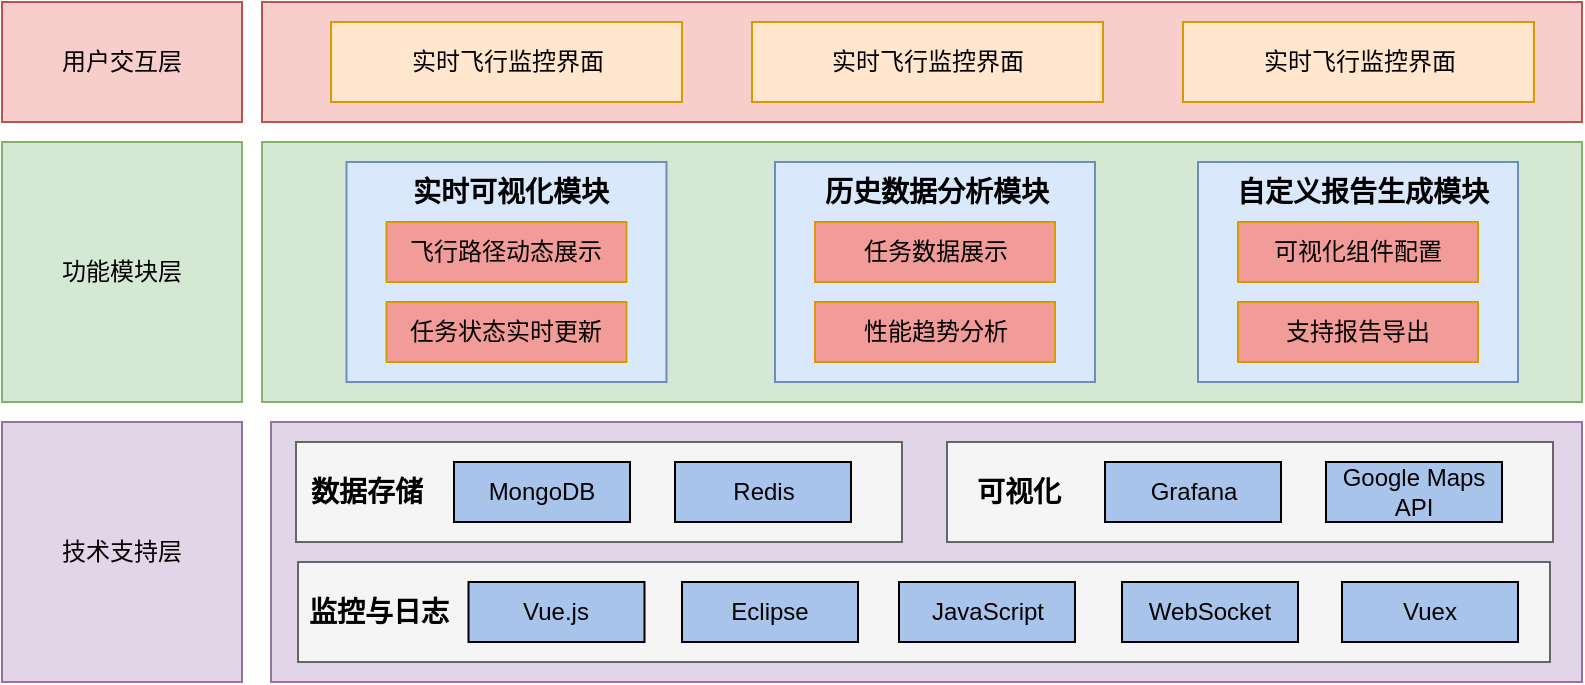 <mxfile version="25.0.3">
  <diagram name="第 1 页" id="17-SALPNsmWPgyNgZcLt">
    <mxGraphModel dx="869" dy="718" grid="1" gridSize="10" guides="1" tooltips="1" connect="1" arrows="1" fold="1" page="1" pageScale="1" pageWidth="827" pageHeight="1169" math="0" shadow="0">
      <root>
        <mxCell id="0" />
        <mxCell id="1" parent="0" />
        <mxCell id="XlSUuOUZiyemOy3n9_np-1" value="" style="rounded=0;whiteSpace=wrap;html=1;fillColor=#d5e8d4;strokeColor=#82b366;" vertex="1" parent="1">
          <mxGeometry x="170" y="110" width="660" height="130" as="geometry" />
        </mxCell>
        <mxCell id="XlSUuOUZiyemOy3n9_np-2" value="用户交互层" style="rounded=0;whiteSpace=wrap;html=1;fillColor=#f8cecc;strokeColor=#b85450;" vertex="1" parent="1">
          <mxGeometry x="40" y="40" width="120" height="60" as="geometry" />
        </mxCell>
        <mxCell id="XlSUuOUZiyemOy3n9_np-3" value="功能模块层" style="rounded=0;whiteSpace=wrap;html=1;fillColor=#d5e8d4;strokeColor=#82b366;" vertex="1" parent="1">
          <mxGeometry x="40" y="110" width="120" height="130" as="geometry" />
        </mxCell>
        <mxCell id="XlSUuOUZiyemOy3n9_np-4" value="" style="rounded=0;whiteSpace=wrap;html=1;fillColor=#f8cecc;strokeColor=#b85450;" vertex="1" parent="1">
          <mxGeometry x="170" y="40" width="660" height="60" as="geometry" />
        </mxCell>
        <mxCell id="XlSUuOUZiyemOy3n9_np-5" value="实时飞行监控界面" style="rounded=0;whiteSpace=wrap;html=1;fillColor=#ffe6cc;strokeColor=#d79b00;" vertex="1" parent="1">
          <mxGeometry x="204.5" y="50" width="175.5" height="40" as="geometry" />
        </mxCell>
        <mxCell id="XlSUuOUZiyemOy3n9_np-7" value="" style="rounded=0;whiteSpace=wrap;html=1;fillColor=#dae8fc;strokeColor=#6c8ebf;" vertex="1" parent="1">
          <mxGeometry x="212.25" y="120" width="160" height="110" as="geometry" />
        </mxCell>
        <mxCell id="XlSUuOUZiyemOy3n9_np-8" value="飞行路径动态展示" style="rounded=0;whiteSpace=wrap;html=1;fillColor=#F19C99;strokeColor=#d79b00;" vertex="1" parent="1">
          <mxGeometry x="232.25" y="150" width="120" height="30" as="geometry" />
        </mxCell>
        <mxCell id="XlSUuOUZiyemOy3n9_np-9" value="任务状态实时更新 " style="rounded=0;whiteSpace=wrap;html=1;fillColor=#F19C99;strokeColor=#d79b00;" vertex="1" parent="1">
          <mxGeometry x="232.25" y="190" width="120" height="30" as="geometry" />
        </mxCell>
        <mxCell id="XlSUuOUZiyemOy3n9_np-10" value="&lt;b&gt;&lt;font style=&quot;font-size: 14px;&quot;&gt;实时可视化模块&lt;/font&gt;&lt;/b&gt;" style="text;html=1;align=center;verticalAlign=middle;resizable=0;points=[];autosize=1;strokeColor=none;fillColor=none;" vertex="1" parent="1">
          <mxGeometry x="234.25" y="120" width="120" height="30" as="geometry" />
        </mxCell>
        <mxCell id="XlSUuOUZiyemOy3n9_np-11" value="" style="rounded=0;whiteSpace=wrap;html=1;fillColor=#dae8fc;strokeColor=#6c8ebf;" vertex="1" parent="1">
          <mxGeometry x="426.5" y="120" width="160" height="110" as="geometry" />
        </mxCell>
        <mxCell id="XlSUuOUZiyemOy3n9_np-12" value="任务数据展示" style="rounded=0;whiteSpace=wrap;html=1;fillColor=#F19C99;strokeColor=#d79b00;" vertex="1" parent="1">
          <mxGeometry x="446.5" y="150" width="120" height="30" as="geometry" />
        </mxCell>
        <mxCell id="XlSUuOUZiyemOy3n9_np-13" value="性能趋势分析 " style="rounded=0;whiteSpace=wrap;html=1;fillColor=#F19C99;strokeColor=#d79b00;" vertex="1" parent="1">
          <mxGeometry x="446.5" y="190" width="120" height="30" as="geometry" />
        </mxCell>
        <mxCell id="XlSUuOUZiyemOy3n9_np-14" value="&lt;b&gt;&lt;font style=&quot;font-size: 14px;&quot;&gt;历史数据分析模块&lt;/font&gt;&lt;/b&gt;" style="text;html=1;align=center;verticalAlign=middle;resizable=0;points=[];autosize=1;strokeColor=none;fillColor=none;" vertex="1" parent="1">
          <mxGeometry x="436.5" y="120" width="140" height="30" as="geometry" />
        </mxCell>
        <mxCell id="XlSUuOUZiyemOy3n9_np-15" value="" style="rounded=0;whiteSpace=wrap;html=1;fillColor=#dae8fc;strokeColor=#6c8ebf;" vertex="1" parent="1">
          <mxGeometry x="638" y="120" width="160" height="110" as="geometry" />
        </mxCell>
        <mxCell id="XlSUuOUZiyemOy3n9_np-16" value="可视化组件配置" style="rounded=0;whiteSpace=wrap;html=1;fillColor=#F19C99;strokeColor=#d79b00;" vertex="1" parent="1">
          <mxGeometry x="658" y="150" width="120" height="30" as="geometry" />
        </mxCell>
        <mxCell id="XlSUuOUZiyemOy3n9_np-17" value="支持报告导出 " style="rounded=0;whiteSpace=wrap;html=1;fillColor=#F19C99;strokeColor=#d79b00;" vertex="1" parent="1">
          <mxGeometry x="658" y="190" width="120" height="30" as="geometry" />
        </mxCell>
        <mxCell id="XlSUuOUZiyemOy3n9_np-18" value="&lt;b&gt;&lt;font style=&quot;font-size: 14px;&quot;&gt;自定义报告生成模块&lt;/font&gt;&lt;/b&gt;" style="text;html=1;align=center;verticalAlign=middle;resizable=0;points=[];autosize=1;strokeColor=none;fillColor=none;" vertex="1" parent="1">
          <mxGeometry x="645" y="120" width="150" height="30" as="geometry" />
        </mxCell>
        <mxCell id="XlSUuOUZiyemOy3n9_np-23" value="技术支持层" style="rounded=0;whiteSpace=wrap;html=1;fillColor=#e1d5e7;strokeColor=#9673a6;" vertex="1" parent="1">
          <mxGeometry x="40" y="250" width="120" height="130" as="geometry" />
        </mxCell>
        <mxCell id="XlSUuOUZiyemOy3n9_np-24" value="" style="rounded=0;whiteSpace=wrap;html=1;fillColor=#e1d5e7;strokeColor=#9673a6;" vertex="1" parent="1">
          <mxGeometry x="174.5" y="250" width="655.5" height="130" as="geometry" />
        </mxCell>
        <mxCell id="XlSUuOUZiyemOy3n9_np-25" value="" style="rounded=0;whiteSpace=wrap;html=1;fillColor=#f5f5f5;fontColor=#333333;strokeColor=#666666;" vertex="1" parent="1">
          <mxGeometry x="187" y="260" width="303" height="50" as="geometry" />
        </mxCell>
        <mxCell id="XlSUuOUZiyemOy3n9_np-26" value="&lt;b&gt;&lt;font style=&quot;font-size: 14px;&quot;&gt;数据存储&lt;/font&gt;&lt;/b&gt;" style="text;html=1;align=center;verticalAlign=middle;resizable=0;points=[];autosize=1;strokeColor=none;fillColor=none;" vertex="1" parent="1">
          <mxGeometry x="182" y="270" width="80" height="30" as="geometry" />
        </mxCell>
        <mxCell id="XlSUuOUZiyemOy3n9_np-27" value="MongoDB" style="rounded=0;whiteSpace=wrap;html=1;fillColor=#A9C4EB;" vertex="1" parent="1">
          <mxGeometry x="266" y="270" width="88" height="30" as="geometry" />
        </mxCell>
        <mxCell id="XlSUuOUZiyemOy3n9_np-28" value="Redis" style="rounded=0;whiteSpace=wrap;html=1;fillColor=#A9C4EB;" vertex="1" parent="1">
          <mxGeometry x="376.5" y="270" width="88" height="30" as="geometry" />
        </mxCell>
        <mxCell id="XlSUuOUZiyemOy3n9_np-33" value="" style="rounded=0;whiteSpace=wrap;html=1;fillColor=#f5f5f5;fontColor=#333333;strokeColor=#666666;" vertex="1" parent="1">
          <mxGeometry x="512.5" y="260" width="303" height="50" as="geometry" />
        </mxCell>
        <mxCell id="XlSUuOUZiyemOy3n9_np-34" value="&lt;b&gt;&lt;font style=&quot;font-size: 14px;&quot;&gt;可视化&lt;/font&gt;&lt;/b&gt;" style="text;html=1;align=center;verticalAlign=middle;resizable=0;points=[];autosize=1;strokeColor=none;fillColor=none;" vertex="1" parent="1">
          <mxGeometry x="512.5" y="270" width="70" height="30" as="geometry" />
        </mxCell>
        <mxCell id="XlSUuOUZiyemOy3n9_np-35" value="Grafana" style="rounded=0;whiteSpace=wrap;html=1;fillColor=#A9C4EB;" vertex="1" parent="1">
          <mxGeometry x="591.5" y="270" width="88" height="30" as="geometry" />
        </mxCell>
        <mxCell id="XlSUuOUZiyemOy3n9_np-36" value="Google Maps API" style="rounded=0;whiteSpace=wrap;html=1;fillColor=#A9C4EB;" vertex="1" parent="1">
          <mxGeometry x="702" y="270" width="88" height="30" as="geometry" />
        </mxCell>
        <mxCell id="XlSUuOUZiyemOy3n9_np-37" value="" style="rounded=0;whiteSpace=wrap;html=1;fillColor=#f5f5f5;fontColor=#333333;strokeColor=#666666;" vertex="1" parent="1">
          <mxGeometry x="188" y="320" width="626" height="50" as="geometry" />
        </mxCell>
        <mxCell id="XlSUuOUZiyemOy3n9_np-38" value="&lt;b&gt;&lt;font style=&quot;font-size: 14px;&quot;&gt;监控与日志&lt;/font&gt;&lt;/b&gt;" style="text;html=1;align=center;verticalAlign=middle;resizable=0;points=[];autosize=1;strokeColor=none;fillColor=none;" vertex="1" parent="1">
          <mxGeometry x="183.25" y="330" width="90" height="30" as="geometry" />
        </mxCell>
        <mxCell id="XlSUuOUZiyemOy3n9_np-39" value="Vue.js" style="rounded=0;whiteSpace=wrap;html=1;fillColor=#A9C4EB;" vertex="1" parent="1">
          <mxGeometry x="273.25" y="330" width="88" height="30" as="geometry" />
        </mxCell>
        <mxCell id="XlSUuOUZiyemOy3n9_np-40" value="JavaScript" style="rounded=0;whiteSpace=wrap;html=1;fillColor=#A9C4EB;" vertex="1" parent="1">
          <mxGeometry x="488.5" y="330" width="88" height="30" as="geometry" />
        </mxCell>
        <mxCell id="XlSUuOUZiyemOy3n9_np-41" value="实时飞行监控界面" style="rounded=0;whiteSpace=wrap;html=1;fillColor=#ffe6cc;strokeColor=#d79b00;" vertex="1" parent="1">
          <mxGeometry x="415" y="50" width="175.5" height="40" as="geometry" />
        </mxCell>
        <mxCell id="XlSUuOUZiyemOy3n9_np-42" value="实时飞行监控界面" style="rounded=0;whiteSpace=wrap;html=1;fillColor=#ffe6cc;strokeColor=#d79b00;" vertex="1" parent="1">
          <mxGeometry x="630.5" y="50" width="175.5" height="40" as="geometry" />
        </mxCell>
        <mxCell id="XlSUuOUZiyemOy3n9_np-43" value="WebSocket" style="rounded=0;whiteSpace=wrap;html=1;fillColor=#A9C4EB;" vertex="1" parent="1">
          <mxGeometry x="600" y="330" width="88" height="30" as="geometry" />
        </mxCell>
        <mxCell id="XlSUuOUZiyemOy3n9_np-44" value="Vuex" style="rounded=0;whiteSpace=wrap;html=1;fillColor=#A9C4EB;" vertex="1" parent="1">
          <mxGeometry x="710" y="330" width="88" height="30" as="geometry" />
        </mxCell>
        <mxCell id="XlSUuOUZiyemOy3n9_np-45" value="Eclipse" style="rounded=0;whiteSpace=wrap;html=1;fillColor=#A9C4EB;" vertex="1" parent="1">
          <mxGeometry x="380" y="330" width="88" height="30" as="geometry" />
        </mxCell>
      </root>
    </mxGraphModel>
  </diagram>
</mxfile>

